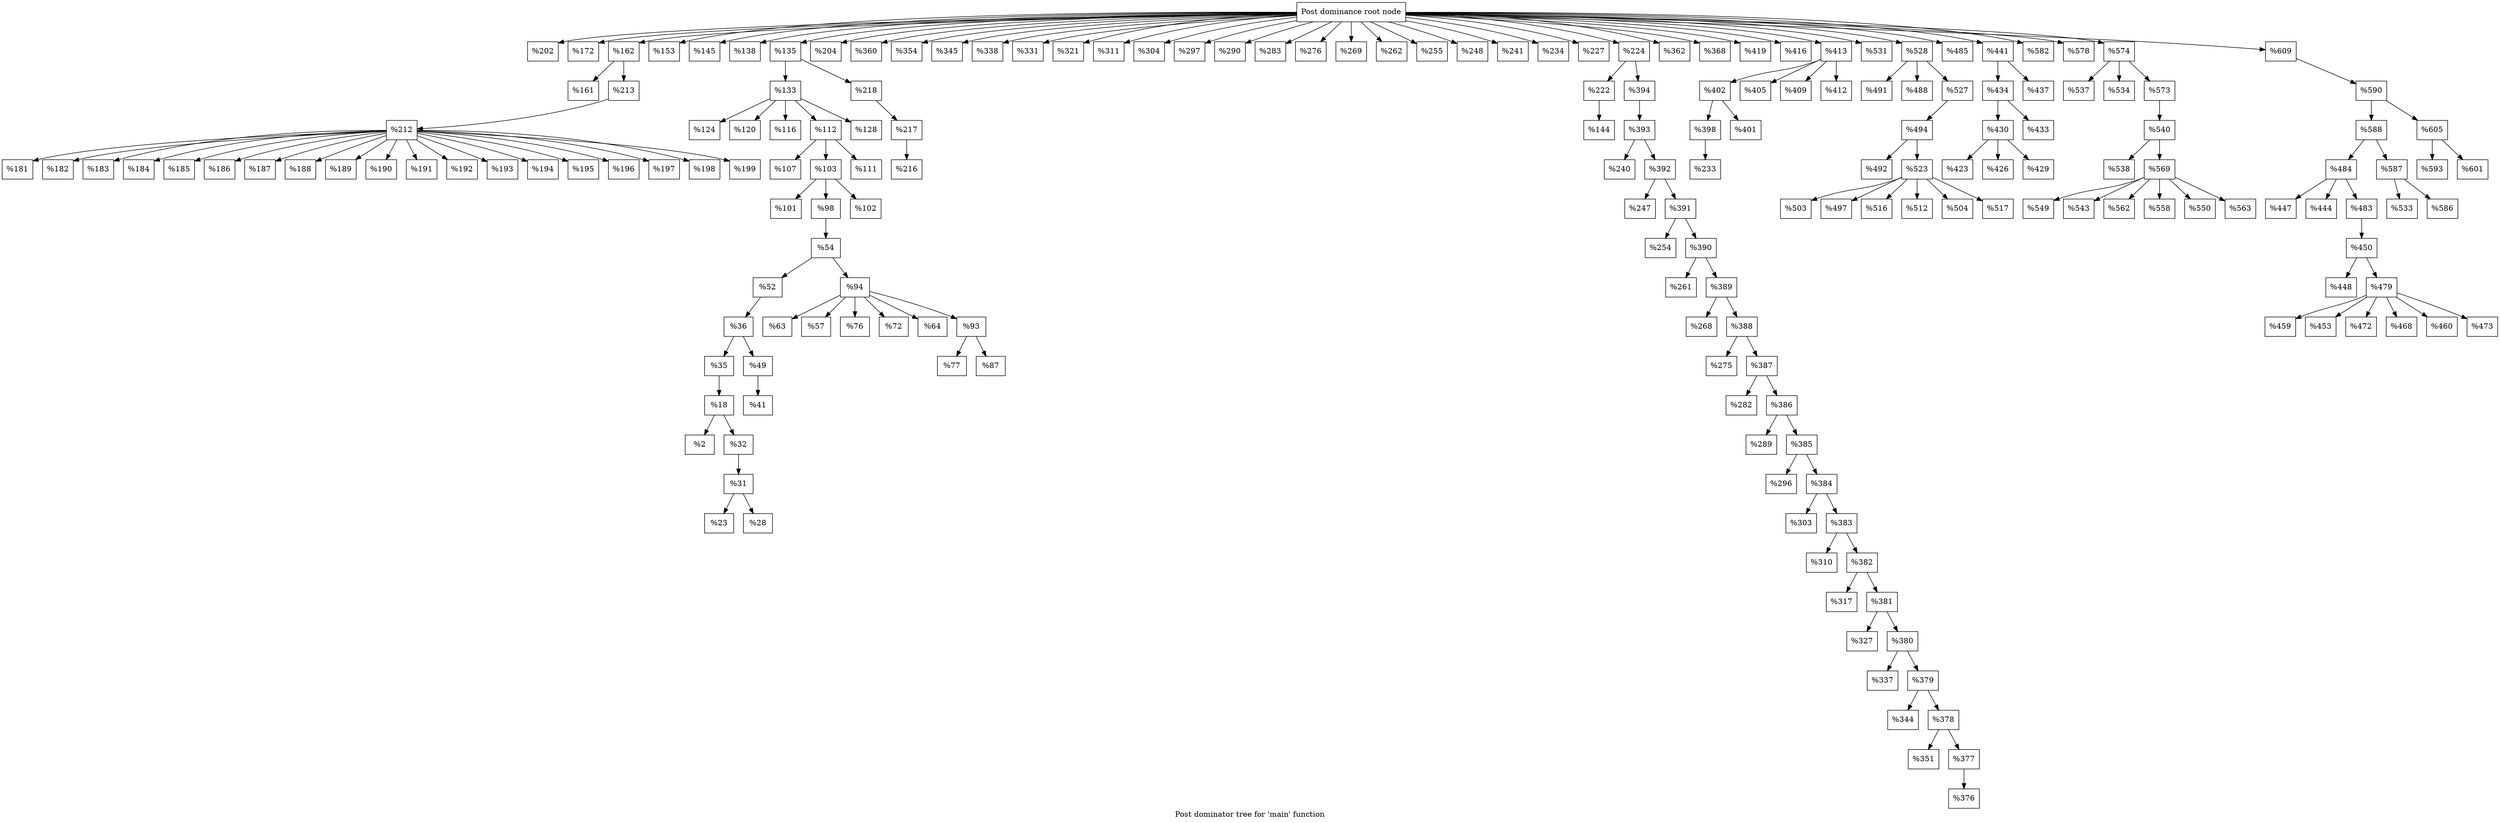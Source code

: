 digraph "Post dominator tree for 'main' function" {
	label="Post dominator tree for 'main' function";

	Node0xfb59c0 [shape=record,label="{Post dominance root node}"];
	Node0xfb59c0 -> Node0x1058b80;
	Node0xfb59c0 -> Node0x120ce20;
	Node0xfb59c0 -> Node0x127a160;
	Node0xfb59c0 -> Node0x1275e70;
	Node0xfb59c0 -> Node0x10015e0;
	Node0xfb59c0 -> Node0x10ec050;
	Node0xfb59c0 -> Node0x12b9e20;
	Node0xfb59c0 -> Node0x10f3140;
	Node0xfb59c0 -> Node0x10b5e70;
	Node0xfb59c0 -> Node0x119b440;
	Node0xfb59c0 -> Node0x1055b50;
	Node0xfb59c0 -> Node0x12a2a00;
	Node0xfb59c0 -> Node0x12a8070;
	Node0xfb59c0 -> Node0x1345e80;
	Node0xfb59c0 -> Node0x12957d0;
	Node0xfb59c0 -> Node0x132ee60;
	Node0xfb59c0 -> Node0x12779d0;
	Node0xfb59c0 -> Node0x1341d00;
	Node0xfb59c0 -> Node0x1243390;
	Node0xfb59c0 -> Node0x129f840;
	Node0xfb59c0 -> Node0x134eb40;
	Node0xfb59c0 -> Node0x1277b40;
	Node0xfb59c0 -> Node0x11fe7d0;
	Node0xfb59c0 -> Node0x12bd490;
	Node0xfb59c0 -> Node0x12bce80;
	Node0xfb59c0 -> Node0x1065360;
	Node0xfb59c0 -> Node0x1333000;
	Node0xfb59c0 -> Node0x12bc590;
	Node0xfb59c0 -> Node0x1256200;
	Node0xfb59c0 -> Node0x129a7a0;
	Node0xfb59c0 -> Node0x1279650;
	Node0xfb59c0 -> Node0x1252590;
	Node0xfb59c0 -> Node0x11e1720;
	Node0xfb59c0 -> Node0x129c1a0;
	Node0xfb59c0 -> Node0x10e1fb0;
	Node0xfb59c0 -> Node0x127c790;
	Node0xfb59c0 -> Node0x11ec350;
	Node0xfb59c0 -> Node0x12b6e40;
	Node0xfb59c0 -> Node0x1248520;
	Node0xfb59c0 -> Node0x12a6000;
	Node0xfb59c0 -> Node0x10b2a50;
	Node0x1058b80 [shape=record,label="{%202}"];
	Node0x120ce20 [shape=record,label="{%172}"];
	Node0x127a160 [shape=record,label="{%162}"];
	Node0x127a160 -> Node0x10ec900;
	Node0x127a160 -> Node0x128d400;
	Node0x10ec900 [shape=record,label="{%161}"];
	Node0x128d400 [shape=record,label="{%213}"];
	Node0x128d400 -> Node0x132fb50;
	Node0x132fb50 [shape=record,label="{%212}"];
	Node0x132fb50 -> Node0x134c1a0;
	Node0x132fb50 -> Node0x12b5770;
	Node0x132fb50 -> Node0x126c2a0;
	Node0x132fb50 -> Node0x12ab120;
	Node0x132fb50 -> Node0x12a7ac0;
	Node0x132fb50 -> Node0x1063c60;
	Node0x132fb50 -> Node0x10b4d10;
	Node0x132fb50 -> Node0x134d300;
	Node0x132fb50 -> Node0x12b6250;
	Node0x132fb50 -> Node0x133f2d0;
	Node0x132fb50 -> Node0x12bc4c0;
	Node0x132fb50 -> Node0x12b91b0;
	Node0x132fb50 -> Node0x128f130;
	Node0x132fb50 -> Node0x1050470;
	Node0x132fb50 -> Node0x12bb0f0;
	Node0x132fb50 -> Node0x12b6a10;
	Node0x132fb50 -> Node0x129ce60;
	Node0x132fb50 -> Node0x10dac40;
	Node0x132fb50 -> Node0x1323360;
	Node0x134c1a0 [shape=record,label="{%181}"];
	Node0x12b5770 [shape=record,label="{%182}"];
	Node0x126c2a0 [shape=record,label="{%183}"];
	Node0x12ab120 [shape=record,label="{%184}"];
	Node0x12a7ac0 [shape=record,label="{%185}"];
	Node0x1063c60 [shape=record,label="{%186}"];
	Node0x10b4d10 [shape=record,label="{%187}"];
	Node0x134d300 [shape=record,label="{%188}"];
	Node0x12b6250 [shape=record,label="{%189}"];
	Node0x133f2d0 [shape=record,label="{%190}"];
	Node0x12bc4c0 [shape=record,label="{%191}"];
	Node0x12b91b0 [shape=record,label="{%192}"];
	Node0x128f130 [shape=record,label="{%193}"];
	Node0x1050470 [shape=record,label="{%194}"];
	Node0x12bb0f0 [shape=record,label="{%195}"];
	Node0x12b6a10 [shape=record,label="{%196}"];
	Node0x129ce60 [shape=record,label="{%197}"];
	Node0x10dac40 [shape=record,label="{%198}"];
	Node0x1323360 [shape=record,label="{%199}"];
	Node0x1275e70 [shape=record,label="{%153}"];
	Node0x10015e0 [shape=record,label="{%145}"];
	Node0x10ec050 [shape=record,label="{%138}"];
	Node0x12b9e20 [shape=record,label="{%135}"];
	Node0x12b9e20 -> Node0x12aee10;
	Node0x12b9e20 -> Node0x12bd0c0;
	Node0x12aee10 [shape=record,label="{%133}"];
	Node0x12aee10 -> Node0xff6720;
	Node0x12aee10 -> Node0x10b4460;
	Node0x12aee10 -> Node0x12bcae0;
	Node0x12aee10 -> Node0x12a4340;
	Node0x12aee10 -> Node0x12ab5f0;
	Node0xff6720 [shape=record,label="{%124}"];
	Node0x10b4460 [shape=record,label="{%120}"];
	Node0x12bcae0 [shape=record,label="{%116}"];
	Node0x12a4340 [shape=record,label="{%112}"];
	Node0x12a4340 -> Node0x10e7ad0;
	Node0x12a4340 -> Node0x1335f90;
	Node0x12a4340 -> Node0x13489e0;
	Node0x10e7ad0 [shape=record,label="{%107}"];
	Node0x1335f90 [shape=record,label="{%103}"];
	Node0x1335f90 -> Node0x12ba560;
	Node0x1335f90 -> Node0x1235750;
	Node0x1335f90 -> Node0x12b3910;
	Node0x12ba560 [shape=record,label="{%101}"];
	Node0x1235750 [shape=record,label="{%98}"];
	Node0x1235750 -> Node0x12732b0;
	Node0x12732b0 [shape=record,label="{%54}"];
	Node0x12732b0 -> Node0x1325a90;
	Node0x12732b0 -> Node0x1264940;
	Node0x1325a90 [shape=record,label="{%52}"];
	Node0x1325a90 -> Node0x1294110;
	Node0x1294110 [shape=record,label="{%36}"];
	Node0x1294110 -> Node0x129aa90;
	Node0x1294110 -> Node0x12a8d10;
	Node0x129aa90 [shape=record,label="{%35}"];
	Node0x129aa90 -> Node0x1299e30;
	Node0x1299e30 [shape=record,label="{%18}"];
	Node0x1299e30 -> Node0x1326c50;
	Node0x1299e30 -> Node0x124aea0;
	Node0x1326c50 [shape=record,label="{%2}"];
	Node0x124aea0 [shape=record,label="{%32}"];
	Node0x124aea0 -> Node0x1032850;
	Node0x1032850 [shape=record,label="{%31}"];
	Node0x1032850 -> Node0x1344c90;
	Node0x1032850 -> Node0x1291530;
	Node0x1344c90 [shape=record,label="{%23}"];
	Node0x1291530 [shape=record,label="{%28}"];
	Node0x12a8d10 [shape=record,label="{%49}"];
	Node0x12a8d10 -> Node0x10b0790;
	Node0x10b0790 [shape=record,label="{%41}"];
	Node0x1264940 [shape=record,label="{%94}"];
	Node0x1264940 -> Node0x12bab60;
	Node0x1264940 -> Node0x126f490;
	Node0x1264940 -> Node0x1052ac0;
	Node0x1264940 -> Node0x10548d0;
	Node0x1264940 -> Node0x1264b20;
	Node0x1264940 -> Node0x12443e0;
	Node0x12bab60 [shape=record,label="{%63}"];
	Node0x126f490 [shape=record,label="{%57}"];
	Node0x1052ac0 [shape=record,label="{%76}"];
	Node0x10548d0 [shape=record,label="{%72}"];
	Node0x1264b20 [shape=record,label="{%64}"];
	Node0x12443e0 [shape=record,label="{%93}"];
	Node0x12443e0 -> Node0x10364b0;
	Node0x12443e0 -> Node0x12be670;
	Node0x10364b0 [shape=record,label="{%77}"];
	Node0x12be670 [shape=record,label="{%87}"];
	Node0x12b3910 [shape=record,label="{%102}"];
	Node0x13489e0 [shape=record,label="{%111}"];
	Node0x12ab5f0 [shape=record,label="{%128}"];
	Node0x12bd0c0 [shape=record,label="{%218}"];
	Node0x12bd0c0 -> Node0x12a09d0;
	Node0x12a09d0 [shape=record,label="{%217}"];
	Node0x12a09d0 -> Node0x129e870;
	Node0x129e870 [shape=record,label="{%216}"];
	Node0x10f3140 [shape=record,label="{%204}"];
	Node0x10b5e70 [shape=record,label="{%360}"];
	Node0x119b440 [shape=record,label="{%354}"];
	Node0x1055b50 [shape=record,label="{%345}"];
	Node0x12a2a00 [shape=record,label="{%338}"];
	Node0x12a8070 [shape=record,label="{%331}"];
	Node0x1345e80 [shape=record,label="{%321}"];
	Node0x12957d0 [shape=record,label="{%311}"];
	Node0x132ee60 [shape=record,label="{%304}"];
	Node0x12779d0 [shape=record,label="{%297}"];
	Node0x1341d00 [shape=record,label="{%290}"];
	Node0x1243390 [shape=record,label="{%283}"];
	Node0x129f840 [shape=record,label="{%276}"];
	Node0x134eb40 [shape=record,label="{%269}"];
	Node0x1277b40 [shape=record,label="{%262}"];
	Node0x11fe7d0 [shape=record,label="{%255}"];
	Node0x12bd490 [shape=record,label="{%248}"];
	Node0x12bce80 [shape=record,label="{%241}"];
	Node0x1065360 [shape=record,label="{%234}"];
	Node0x1333000 [shape=record,label="{%227}"];
	Node0x12bc590 [shape=record,label="{%224}"];
	Node0x12bc590 -> Node0x12b5bd0;
	Node0x12bc590 -> Node0x13246c0;
	Node0x12b5bd0 [shape=record,label="{%222}"];
	Node0x12b5bd0 -> Node0x11ebe20;
	Node0x11ebe20 [shape=record,label="{%144}"];
	Node0x13246c0 [shape=record,label="{%394}"];
	Node0x13246c0 -> Node0x119ed40;
	Node0x119ed40 [shape=record,label="{%393}"];
	Node0x119ed40 -> Node0x1261120;
	Node0x119ed40 -> Node0x11ada30;
	Node0x1261120 [shape=record,label="{%240}"];
	Node0x11ada30 [shape=record,label="{%392}"];
	Node0x11ada30 -> Node0xff65a0;
	Node0x11ada30 -> Node0x12b0860;
	Node0xff65a0 [shape=record,label="{%247}"];
	Node0x12b0860 [shape=record,label="{%391}"];
	Node0x12b0860 -> Node0x1015ba0;
	Node0x12b0860 -> Node0x128dca0;
	Node0x1015ba0 [shape=record,label="{%254}"];
	Node0x128dca0 [shape=record,label="{%390}"];
	Node0x128dca0 -> Node0x1332350;
	Node0x128dca0 -> Node0x1053ed0;
	Node0x1332350 [shape=record,label="{%261}"];
	Node0x1053ed0 [shape=record,label="{%389}"];
	Node0x1053ed0 -> Node0x1231df0;
	Node0x1053ed0 -> Node0x1330210;
	Node0x1231df0 [shape=record,label="{%268}"];
	Node0x1330210 [shape=record,label="{%388}"];
	Node0x1330210 -> Node0x1288900;
	Node0x1330210 -> Node0x12bd9e0;
	Node0x1288900 [shape=record,label="{%275}"];
	Node0x12bd9e0 [shape=record,label="{%387}"];
	Node0x12bd9e0 -> Node0x123aad0;
	Node0x12bd9e0 -> Node0x12689a0;
	Node0x123aad0 [shape=record,label="{%282}"];
	Node0x12689a0 [shape=record,label="{%386}"];
	Node0x12689a0 -> Node0x119c4a0;
	Node0x12689a0 -> Node0x1326560;
	Node0x119c4a0 [shape=record,label="{%289}"];
	Node0x1326560 [shape=record,label="{%385}"];
	Node0x1326560 -> Node0x1347a30;
	Node0x1326560 -> Node0x101e360;
	Node0x1347a30 [shape=record,label="{%296}"];
	Node0x101e360 [shape=record,label="{%384}"];
	Node0x101e360 -> Node0x12bb5a0;
	Node0x101e360 -> Node0x10e7220;
	Node0x12bb5a0 [shape=record,label="{%303}"];
	Node0x10e7220 [shape=record,label="{%383}"];
	Node0x10e7220 -> Node0x132dbe0;
	Node0x10e7220 -> Node0x12af160;
	Node0x132dbe0 [shape=record,label="{%310}"];
	Node0x12af160 [shape=record,label="{%382}"];
	Node0x12af160 -> Node0x12b12c0;
	Node0x12af160 -> Node0x10b6720;
	Node0x12b12c0 [shape=record,label="{%317}"];
	Node0x10b6720 [shape=record,label="{%381}"];
	Node0x10b6720 -> Node0x1245ef0;
	Node0x10b6720 -> Node0x12aa960;
	Node0x1245ef0 [shape=record,label="{%327}"];
	Node0x12aa960 [shape=record,label="{%380}"];
	Node0x12aa960 -> Node0x10f5cb0;
	Node0x12aa960 -> Node0x12a8750;
	Node0x10f5cb0 [shape=record,label="{%337}"];
	Node0x12a8750 [shape=record,label="{%379}"];
	Node0x12a8750 -> Node0x1295c30;
	Node0x12a8750 -> Node0x10ef470;
	Node0x1295c30 [shape=record,label="{%344}"];
	Node0x10ef470 [shape=record,label="{%378}"];
	Node0x10ef470 -> Node0x10d8360;
	Node0x10ef470 -> Node0x134a150;
	Node0x10d8360 [shape=record,label="{%351}"];
	Node0x134a150 [shape=record,label="{%377}"];
	Node0x134a150 -> Node0x134da80;
	Node0x134da80 [shape=record,label="{%376}"];
	Node0x1256200 [shape=record,label="{%362}"];
	Node0x129a7a0 [shape=record,label="{%368}"];
	Node0x1279650 [shape=record,label="{%419}"];
	Node0x1252590 [shape=record,label="{%416}"];
	Node0x11e1720 [shape=record,label="{%413}"];
	Node0x11e1720 -> Node0x1281e50;
	Node0x11e1720 -> Node0x129a5d0;
	Node0x11e1720 -> Node0x13356b0;
	Node0x11e1720 -> Node0x128abf0;
	Node0x1281e50 [shape=record,label="{%402}"];
	Node0x1281e50 -> Node0x1324da0;
	Node0x1281e50 -> Node0x12afc60;
	Node0x1324da0 [shape=record,label="{%398}"];
	Node0x1324da0 -> Node0x12ba130;
	Node0x12ba130 [shape=record,label="{%233}"];
	Node0x12afc60 [shape=record,label="{%401}"];
	Node0x129a5d0 [shape=record,label="{%405}"];
	Node0x13356b0 [shape=record,label="{%409}"];
	Node0x128abf0 [shape=record,label="{%412}"];
	Node0x129c1a0 [shape=record,label="{%531}"];
	Node0x10e1fb0 [shape=record,label="{%528}"];
	Node0x10e1fb0 -> Node0x1329dd0;
	Node0x10e1fb0 -> Node0x12a9260;
	Node0x10e1fb0 -> Node0x12881b0;
	Node0x1329dd0 [shape=record,label="{%491}"];
	Node0x12a9260 [shape=record,label="{%488}"];
	Node0x12881b0 [shape=record,label="{%527}"];
	Node0x12881b0 -> Node0x134f4f0;
	Node0x134f4f0 [shape=record,label="{%494}"];
	Node0x134f4f0 -> Node0x1287750;
	Node0x134f4f0 -> Node0x122de20;
	Node0x1287750 [shape=record,label="{%492}"];
	Node0x122de20 [shape=record,label="{%523}"];
	Node0x122de20 -> Node0x1349b10;
	Node0x122de20 -> Node0x11e36e0;
	Node0x122de20 -> Node0x10f6560;
	Node0x122de20 -> Node0x123c590;
	Node0x122de20 -> Node0x10e60c0;
	Node0x122de20 -> Node0x1259a30;
	Node0x1349b10 [shape=record,label="{%503}"];
	Node0x11e36e0 [shape=record,label="{%497}"];
	Node0x10f6560 [shape=record,label="{%516}"];
	Node0x123c590 [shape=record,label="{%512}"];
	Node0x10e60c0 [shape=record,label="{%504}"];
	Node0x1259a30 [shape=record,label="{%517}"];
	Node0x127c790 [shape=record,label="{%485}"];
	Node0x11ec350 [shape=record,label="{%441}"];
	Node0x11ec350 -> Node0x11d3be0;
	Node0x11ec350 -> Node0x12b6f70;
	Node0x11d3be0 [shape=record,label="{%434}"];
	Node0x11d3be0 -> Node0x126f680;
	Node0x11d3be0 -> Node0x127d580;
	Node0x126f680 [shape=record,label="{%430}"];
	Node0x126f680 -> Node0x1257960;
	Node0x126f680 -> Node0x10e10d0;
	Node0x126f680 -> Node0x119e670;
	Node0x1257960 [shape=record,label="{%423}"];
	Node0x10e10d0 [shape=record,label="{%426}"];
	Node0x119e670 [shape=record,label="{%429}"];
	Node0x127d580 [shape=record,label="{%433}"];
	Node0x12b6f70 [shape=record,label="{%437}"];
	Node0x12b6e40 [shape=record,label="{%582}"];
	Node0x1248520 [shape=record,label="{%578}"];
	Node0x12a6000 [shape=record,label="{%574}"];
	Node0x12a6000 -> Node0x12bd190;
	Node0x12a6000 -> Node0x129e2f0;
	Node0x12a6000 -> Node0x13426e0;
	Node0x12bd190 [shape=record,label="{%537}"];
	Node0x129e2f0 [shape=record,label="{%534}"];
	Node0x13426e0 [shape=record,label="{%573}"];
	Node0x13426e0 -> Node0x12b2df0;
	Node0x12b2df0 [shape=record,label="{%540}"];
	Node0x12b2df0 -> Node0x128a240;
	Node0x12b2df0 -> Node0x11f6fb0;
	Node0x128a240 [shape=record,label="{%538}"];
	Node0x11f6fb0 [shape=record,label="{%569}"];
	Node0x11f6fb0 -> Node0x132b7b0;
	Node0x11f6fb0 -> Node0x1283110;
	Node0x11f6fb0 -> Node0x12af6a0;
	Node0x11f6fb0 -> Node0x128fb20;
	Node0x11f6fb0 -> Node0x1285ab0;
	Node0x11f6fb0 -> Node0x12a1990;
	Node0x132b7b0 [shape=record,label="{%549}"];
	Node0x1283110 [shape=record,label="{%543}"];
	Node0x12af6a0 [shape=record,label="{%562}"];
	Node0x128fb20 [shape=record,label="{%558}"];
	Node0x1285ab0 [shape=record,label="{%550}"];
	Node0x12a1990 [shape=record,label="{%563}"];
	Node0x10b2a50 [shape=record,label="{%609}"];
	Node0x10b2a50 -> Node0x1052f40;
	Node0x1052f40 [shape=record,label="{%590}"];
	Node0x1052f40 -> Node0x1028ff0;
	Node0x1052f40 -> Node0x10efd20;
	Node0x1028ff0 [shape=record,label="{%588}"];
	Node0x1028ff0 -> Node0x10b1040;
	Node0x1028ff0 -> Node0x13274a0;
	Node0x10b1040 [shape=record,label="{%484}"];
	Node0x10b1040 -> Node0x12b0f30;
	Node0x10b1040 -> Node0x119aca0;
	Node0x10b1040 -> Node0x12ac230;
	Node0x12b0f30 [shape=record,label="{%447}"];
	Node0x119aca0 [shape=record,label="{%444}"];
	Node0x12ac230 [shape=record,label="{%483}"];
	Node0x12ac230 -> Node0x12b5620;
	Node0x12b5620 [shape=record,label="{%450}"];
	Node0x12b5620 -> Node0x10f2890;
	Node0x12b5620 -> Node0x12776f0;
	Node0x10f2890 [shape=record,label="{%448}"];
	Node0x12776f0 [shape=record,label="{%479}"];
	Node0x12776f0 -> Node0x112be30;
	Node0x12776f0 -> Node0x12a6db0;
	Node0x12776f0 -> Node0x133ef60;
	Node0x12776f0 -> Node0x132c1b0;
	Node0x12776f0 -> Node0x1334590;
	Node0x12776f0 -> Node0x10542d0;
	Node0x112be30 [shape=record,label="{%459}"];
	Node0x12a6db0 [shape=record,label="{%453}"];
	Node0x133ef60 [shape=record,label="{%472}"];
	Node0x132c1b0 [shape=record,label="{%468}"];
	Node0x1334590 [shape=record,label="{%460}"];
	Node0x10542d0 [shape=record,label="{%473}"];
	Node0x13274a0 [shape=record,label="{%587}"];
	Node0x13274a0 -> Node0x13446f0;
	Node0x13274a0 -> Node0x12f29f0;
	Node0x13446f0 [shape=record,label="{%533}"];
	Node0x12f29f0 [shape=record,label="{%586}"];
	Node0x10efd20 [shape=record,label="{%605}"];
	Node0x10efd20 -> Node0x1294c50;
	Node0x10efd20 -> Node0x10e94e0;
	Node0x1294c50 [shape=record,label="{%593}"];
	Node0x10e94e0 [shape=record,label="{%601}"];
}

